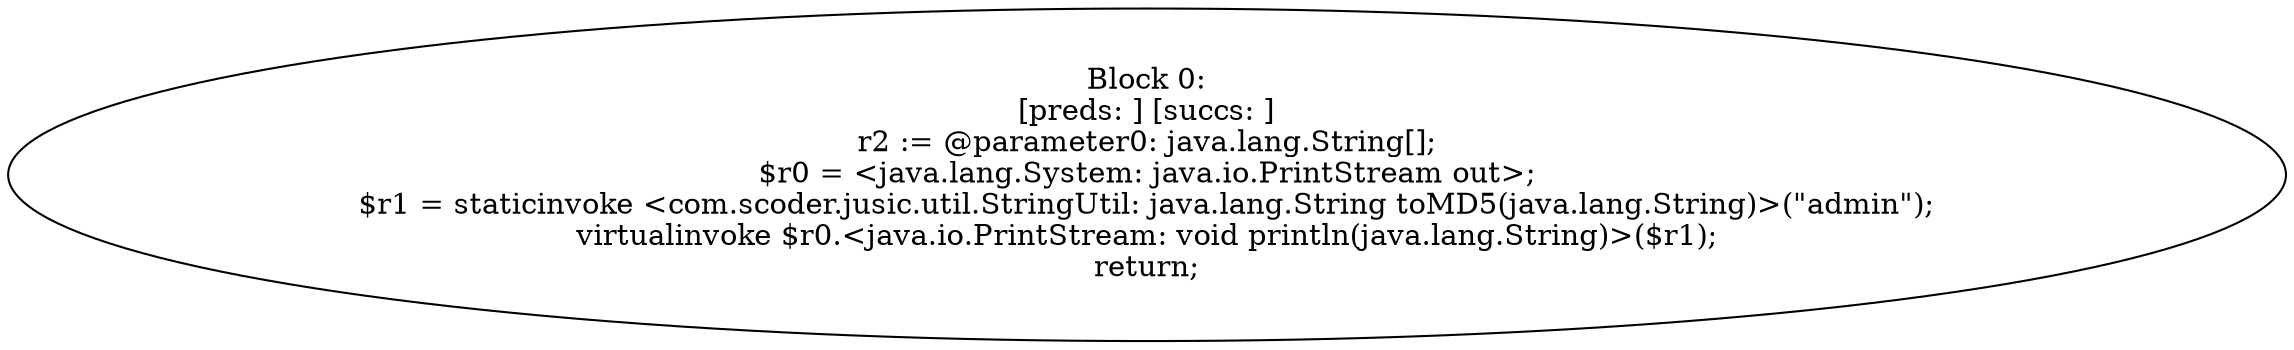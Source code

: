 digraph "unitGraph" {
    "Block 0:
[preds: ] [succs: ]
r2 := @parameter0: java.lang.String[];
$r0 = <java.lang.System: java.io.PrintStream out>;
$r1 = staticinvoke <com.scoder.jusic.util.StringUtil: java.lang.String toMD5(java.lang.String)>(\"admin\");
virtualinvoke $r0.<java.io.PrintStream: void println(java.lang.String)>($r1);
return;
"
}
